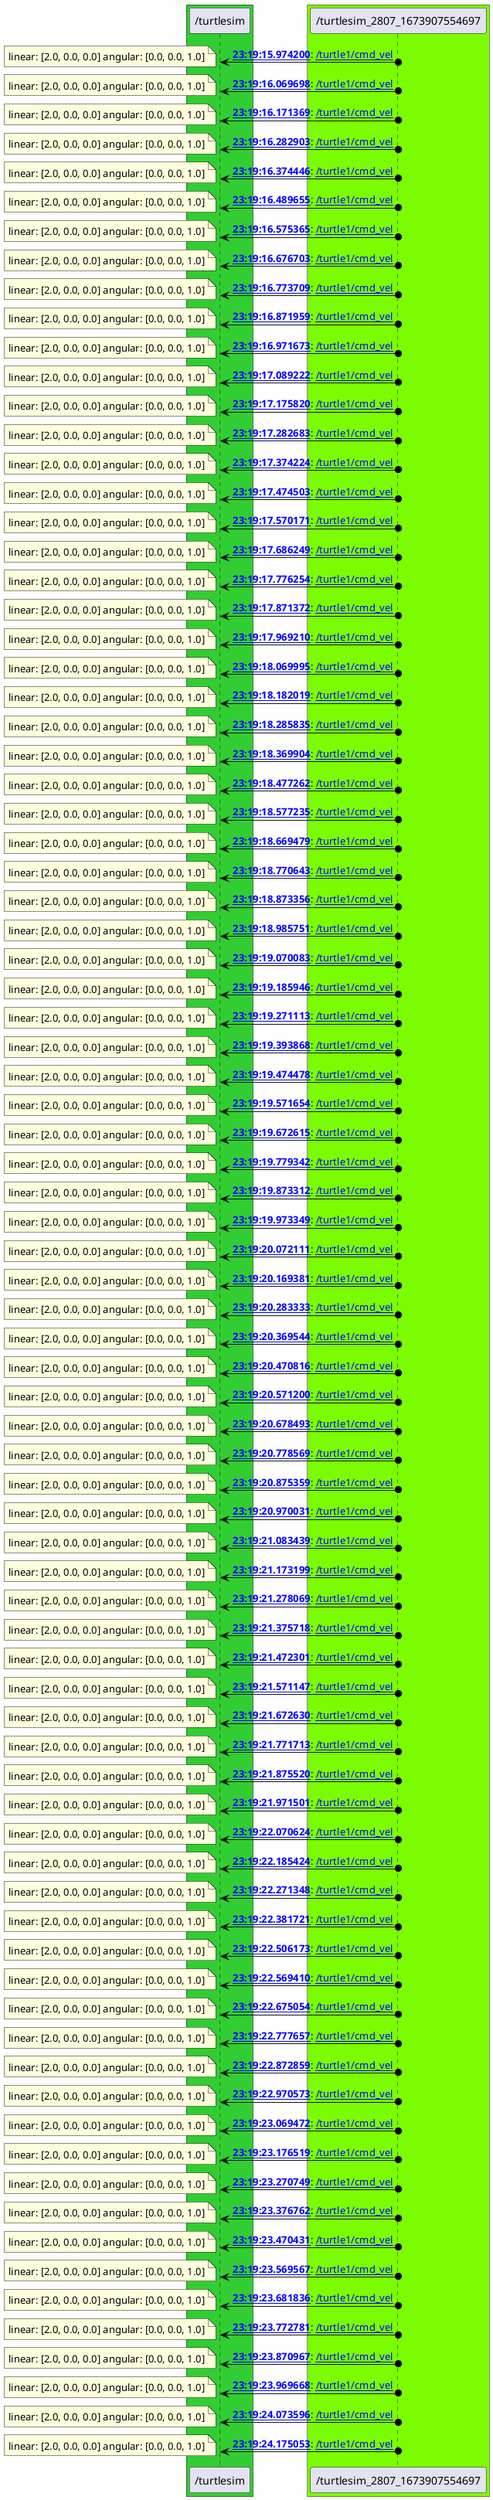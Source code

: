 @startuml

skinparam backgroundColor #FEFEFE

box #LimeGreen
    participant "/turtlesim" as _turtlesim [[_turtlesim.html]]
end box
box #LawnGreen
    participant "/turtlesim_2807_1673907554697" as _turtlesim_2807_1673907554697 [[_turtlesim_2807_1673907554697.html]]
end box

_turtlesim_2807_1673907554697 o-> _turtlesim : **[[../msgs/0000792_msg.html {message data} 23:19:15.974200]]**: [[../topics/_turtle1_cmd_vel.html {topic data} /turtle1/cmd_vel]]
note left
linear: [2.0, 0.0, 0.0] angular: [0.0, 0.0, 1.0]
end note
_turtlesim_2807_1673907554697 o-> _turtlesim : **[[../msgs/0000806_msg.html {message data} 23:19:16.069698]]**: [[../topics/_turtle1_cmd_vel.html {topic data} /turtle1/cmd_vel]]
note left
linear: [2.0, 0.0, 0.0] angular: [0.0, 0.0, 1.0]
end note
_turtlesim_2807_1673907554697 o-> _turtlesim : **[[../msgs/0000823_msg.html {message data} 23:19:16.171369]]**: [[../topics/_turtle1_cmd_vel.html {topic data} /turtle1/cmd_vel]]
note left
linear: [2.0, 0.0, 0.0] angular: [0.0, 0.0, 1.0]
end note
_turtlesim_2807_1673907554697 o-> _turtlesim : **[[../msgs/0000842_msg.html {message data} 23:19:16.282903]]**: [[../topics/_turtle1_cmd_vel.html {topic data} /turtle1/cmd_vel]]
note left
linear: [2.0, 0.0, 0.0] angular: [0.0, 0.0, 1.0]
end note
_turtlesim_2807_1673907554697 o-> _turtlesim : **[[../msgs/0000853_msg.html {message data} 23:19:16.374446]]**: [[../topics/_turtle1_cmd_vel.html {topic data} /turtle1/cmd_vel]]
note left
linear: [2.0, 0.0, 0.0] angular: [0.0, 0.0, 1.0]
end note
_turtlesim_2807_1673907554697 o-> _turtlesim : **[[../msgs/0000868_msg.html {message data} 23:19:16.489655]]**: [[../topics/_turtle1_cmd_vel.html {topic data} /turtle1/cmd_vel]]
note left
linear: [2.0, 0.0, 0.0] angular: [0.0, 0.0, 1.0]
end note
_turtlesim_2807_1673907554697 o-> _turtlesim : **[[../msgs/0000886_msg.html {message data} 23:19:16.575365]]**: [[../topics/_turtle1_cmd_vel.html {topic data} /turtle1/cmd_vel]]
note left
linear: [2.0, 0.0, 0.0] angular: [0.0, 0.0, 1.0]
end note
_turtlesim_2807_1673907554697 o-> _turtlesim : **[[../msgs/0000896_msg.html {message data} 23:19:16.676703]]**: [[../topics/_turtle1_cmd_vel.html {topic data} /turtle1/cmd_vel]]
note left
linear: [2.0, 0.0, 0.0] angular: [0.0, 0.0, 1.0]
end note
_turtlesim_2807_1673907554697 o-> _turtlesim : **[[../msgs/0000912_msg.html {message data} 23:19:16.773709]]**: [[../topics/_turtle1_cmd_vel.html {topic data} /turtle1/cmd_vel]]
note left
linear: [2.0, 0.0, 0.0] angular: [0.0, 0.0, 1.0]
end note
_turtlesim_2807_1673907554697 o-> _turtlesim : **[[../msgs/0000929_msg.html {message data} 23:19:16.871959]]**: [[../topics/_turtle1_cmd_vel.html {topic data} /turtle1/cmd_vel]]
note left
linear: [2.0, 0.0, 0.0] angular: [0.0, 0.0, 1.0]
end note
_turtlesim_2807_1673907554697 o-> _turtlesim : **[[../msgs/0000945_msg.html {message data} 23:19:16.971673]]**: [[../topics/_turtle1_cmd_vel.html {topic data} /turtle1/cmd_vel]]
note left
linear: [2.0, 0.0, 0.0] angular: [0.0, 0.0, 1.0]
end note
_turtlesim_2807_1673907554697 o-> _turtlesim : **[[../msgs/0000963_msg.html {message data} 23:19:17.089222]]**: [[../topics/_turtle1_cmd_vel.html {topic data} /turtle1/cmd_vel]]
note left
linear: [2.0, 0.0, 0.0] angular: [0.0, 0.0, 1.0]
end note
_turtlesim_2807_1673907554697 o-> _turtlesim : **[[../msgs/0000978_msg.html {message data} 23:19:17.175820]]**: [[../topics/_turtle1_cmd_vel.html {topic data} /turtle1/cmd_vel]]
note left
linear: [2.0, 0.0, 0.0] angular: [0.0, 0.0, 1.0]
end note
_turtlesim_2807_1673907554697 o-> _turtlesim : **[[../msgs/0000992_msg.html {message data} 23:19:17.282683]]**: [[../topics/_turtle1_cmd_vel.html {topic data} /turtle1/cmd_vel]]
note left
linear: [2.0, 0.0, 0.0] angular: [0.0, 0.0, 1.0]
end note
_turtlesim_2807_1673907554697 o-> _turtlesim : **[[../msgs/0001009_msg.html {message data} 23:19:17.374224]]**: [[../topics/_turtle1_cmd_vel.html {topic data} /turtle1/cmd_vel]]
note left
linear: [2.0, 0.0, 0.0] angular: [0.0, 0.0, 1.0]
end note
_turtlesim_2807_1673907554697 o-> _turtlesim : **[[../msgs/0001026_msg.html {message data} 23:19:17.474503]]**: [[../topics/_turtle1_cmd_vel.html {topic data} /turtle1/cmd_vel]]
note left
linear: [2.0, 0.0, 0.0] angular: [0.0, 0.0, 1.0]
end note
_turtlesim_2807_1673907554697 o-> _turtlesim : **[[../msgs/0001039_msg.html {message data} 23:19:17.570171]]**: [[../topics/_turtle1_cmd_vel.html {topic data} /turtle1/cmd_vel]]
note left
linear: [2.0, 0.0, 0.0] angular: [0.0, 0.0, 1.0]
end note
_turtlesim_2807_1673907554697 o-> _turtlesim : **[[../msgs/0001057_msg.html {message data} 23:19:17.686249]]**: [[../topics/_turtle1_cmd_vel.html {topic data} /turtle1/cmd_vel]]
note left
linear: [2.0, 0.0, 0.0] angular: [0.0, 0.0, 1.0]
end note
_turtlesim_2807_1673907554697 o-> _turtlesim : **[[../msgs/0001071_msg.html {message data} 23:19:17.776254]]**: [[../topics/_turtle1_cmd_vel.html {topic data} /turtle1/cmd_vel]]
note left
linear: [2.0, 0.0, 0.0] angular: [0.0, 0.0, 1.0]
end note
_turtlesim_2807_1673907554697 o-> _turtlesim : **[[../msgs/0001086_msg.html {message data} 23:19:17.871372]]**: [[../topics/_turtle1_cmd_vel.html {topic data} /turtle1/cmd_vel]]
note left
linear: [2.0, 0.0, 0.0] angular: [0.0, 0.0, 1.0]
end note
_turtlesim_2807_1673907554697 o-> _turtlesim : **[[../msgs/0001101_msg.html {message data} 23:19:17.969210]]**: [[../topics/_turtle1_cmd_vel.html {topic data} /turtle1/cmd_vel]]
note left
linear: [2.0, 0.0, 0.0] angular: [0.0, 0.0, 1.0]
end note
_turtlesim_2807_1673907554697 o-> _turtlesim : **[[../msgs/0001118_msg.html {message data} 23:19:18.069995]]**: [[../topics/_turtle1_cmd_vel.html {topic data} /turtle1/cmd_vel]]
note left
linear: [2.0, 0.0, 0.0] angular: [0.0, 0.0, 1.0]
end note
_turtlesim_2807_1673907554697 o-> _turtlesim : **[[../msgs/0001132_msg.html {message data} 23:19:18.182019]]**: [[../topics/_turtle1_cmd_vel.html {topic data} /turtle1/cmd_vel]]
note left
linear: [2.0, 0.0, 0.0] angular: [0.0, 0.0, 1.0]
end note
_turtlesim_2807_1673907554697 o-> _turtlesim : **[[../msgs/0001151_msg.html {message data} 23:19:18.285835]]**: [[../topics/_turtle1_cmd_vel.html {topic data} /turtle1/cmd_vel]]
note left
linear: [2.0, 0.0, 0.0] angular: [0.0, 0.0, 1.0]
end note
_turtlesim_2807_1673907554697 o-> _turtlesim : **[[../msgs/0001166_msg.html {message data} 23:19:18.369904]]**: [[../topics/_turtle1_cmd_vel.html {topic data} /turtle1/cmd_vel]]
note left
linear: [2.0, 0.0, 0.0] angular: [0.0, 0.0, 1.0]
end note
_turtlesim_2807_1673907554697 o-> _turtlesim : **[[../msgs/0001182_msg.html {message data} 23:19:18.477262]]**: [[../topics/_turtle1_cmd_vel.html {topic data} /turtle1/cmd_vel]]
note left
linear: [2.0, 0.0, 0.0] angular: [0.0, 0.0, 1.0]
end note
_turtlesim_2807_1673907554697 o-> _turtlesim : **[[../msgs/0001195_msg.html {message data} 23:19:18.577235]]**: [[../topics/_turtle1_cmd_vel.html {topic data} /turtle1/cmd_vel]]
note left
linear: [2.0, 0.0, 0.0] angular: [0.0, 0.0, 1.0]
end note
_turtlesim_2807_1673907554697 o-> _turtlesim : **[[../msgs/0001212_msg.html {message data} 23:19:18.669479]]**: [[../topics/_turtle1_cmd_vel.html {topic data} /turtle1/cmd_vel]]
note left
linear: [2.0, 0.0, 0.0] angular: [0.0, 0.0, 1.0]
end note
_turtlesim_2807_1673907554697 o-> _turtlesim : **[[../msgs/0001228_msg.html {message data} 23:19:18.770643]]**: [[../topics/_turtle1_cmd_vel.html {topic data} /turtle1/cmd_vel]]
note left
linear: [2.0, 0.0, 0.0] angular: [0.0, 0.0, 1.0]
end note
_turtlesim_2807_1673907554697 o-> _turtlesim : **[[../msgs/0001243_msg.html {message data} 23:19:18.873356]]**: [[../topics/_turtle1_cmd_vel.html {topic data} /turtle1/cmd_vel]]
note left
linear: [2.0, 0.0, 0.0] angular: [0.0, 0.0, 1.0]
end note
_turtlesim_2807_1673907554697 o-> _turtlesim : **[[../msgs/0001257_msg.html {message data} 23:19:18.985751]]**: [[../topics/_turtle1_cmd_vel.html {topic data} /turtle1/cmd_vel]]
note left
linear: [2.0, 0.0, 0.0] angular: [0.0, 0.0, 1.0]
end note
_turtlesim_2807_1673907554697 o-> _turtlesim : **[[../msgs/0001276_msg.html {message data} 23:19:19.070083]]**: [[../topics/_turtle1_cmd_vel.html {topic data} /turtle1/cmd_vel]]
note left
linear: [2.0, 0.0, 0.0] angular: [0.0, 0.0, 1.0]
end note
_turtlesim_2807_1673907554697 o-> _turtlesim : **[[../msgs/0001290_msg.html {message data} 23:19:19.185946]]**: [[../topics/_turtle1_cmd_vel.html {topic data} /turtle1/cmd_vel]]
note left
linear: [2.0, 0.0, 0.0] angular: [0.0, 0.0, 1.0]
end note
_turtlesim_2807_1673907554697 o-> _turtlesim : **[[../msgs/0001302_msg.html {message data} 23:19:19.271113]]**: [[../topics/_turtle1_cmd_vel.html {topic data} /turtle1/cmd_vel]]
note left
linear: [2.0, 0.0, 0.0] angular: [0.0, 0.0, 1.0]
end note
_turtlesim_2807_1673907554697 o-> _turtlesim : **[[../msgs/0001321_msg.html {message data} 23:19:19.393868]]**: [[../topics/_turtle1_cmd_vel.html {topic data} /turtle1/cmd_vel]]
note left
linear: [2.0, 0.0, 0.0] angular: [0.0, 0.0, 1.0]
end note
_turtlesim_2807_1673907554697 o-> _turtlesim : **[[../msgs/0001332_msg.html {message data} 23:19:19.474478]]**: [[../topics/_turtle1_cmd_vel.html {topic data} /turtle1/cmd_vel]]
note left
linear: [2.0, 0.0, 0.0] angular: [0.0, 0.0, 1.0]
end note
_turtlesim_2807_1673907554697 o-> _turtlesim : **[[../msgs/0001348_msg.html {message data} 23:19:19.571654]]**: [[../topics/_turtle1_cmd_vel.html {topic data} /turtle1/cmd_vel]]
note left
linear: [2.0, 0.0, 0.0] angular: [0.0, 0.0, 1.0]
end note
_turtlesim_2807_1673907554697 o-> _turtlesim : **[[../msgs/0001362_msg.html {message data} 23:19:19.672615]]**: [[../topics/_turtle1_cmd_vel.html {topic data} /turtle1/cmd_vel]]
note left
linear: [2.0, 0.0, 0.0] angular: [0.0, 0.0, 1.0]
end note
_turtlesim_2807_1673907554697 o-> _turtlesim : **[[../msgs/0001382_msg.html {message data} 23:19:19.779342]]**: [[../topics/_turtle1_cmd_vel.html {topic data} /turtle1/cmd_vel]]
note left
linear: [2.0, 0.0, 0.0] angular: [0.0, 0.0, 1.0]
end note
_turtlesim_2807_1673907554697 o-> _turtlesim : **[[../msgs/0001393_msg.html {message data} 23:19:19.873312]]**: [[../topics/_turtle1_cmd_vel.html {topic data} /turtle1/cmd_vel]]
note left
linear: [2.0, 0.0, 0.0] angular: [0.0, 0.0, 1.0]
end note
_turtlesim_2807_1673907554697 o-> _turtlesim : **[[../msgs/0001410_msg.html {message data} 23:19:19.973349]]**: [[../topics/_turtle1_cmd_vel.html {topic data} /turtle1/cmd_vel]]
note left
linear: [2.0, 0.0, 0.0] angular: [0.0, 0.0, 1.0]
end note
_turtlesim_2807_1673907554697 o-> _turtlesim : **[[../msgs/0001428_msg.html {message data} 23:19:20.072111]]**: [[../topics/_turtle1_cmd_vel.html {topic data} /turtle1/cmd_vel]]
note left
linear: [2.0, 0.0, 0.0] angular: [0.0, 0.0, 1.0]
end note
_turtlesim_2807_1673907554697 o-> _turtlesim : **[[../msgs/0001443_msg.html {message data} 23:19:20.169381]]**: [[../topics/_turtle1_cmd_vel.html {topic data} /turtle1/cmd_vel]]
note left
linear: [2.0, 0.0, 0.0] angular: [0.0, 0.0, 1.0]
end note
_turtlesim_2807_1673907554697 o-> _turtlesim : **[[../msgs/0001458_msg.html {message data} 23:19:20.283333]]**: [[../topics/_turtle1_cmd_vel.html {topic data} /turtle1/cmd_vel]]
note left
linear: [2.0, 0.0, 0.0] angular: [0.0, 0.0, 1.0]
end note
_turtlesim_2807_1673907554697 o-> _turtlesim : **[[../msgs/0001476_msg.html {message data} 23:19:20.369544]]**: [[../topics/_turtle1_cmd_vel.html {topic data} /turtle1/cmd_vel]]
note left
linear: [2.0, 0.0, 0.0] angular: [0.0, 0.0, 1.0]
end note
_turtlesim_2807_1673907554697 o-> _turtlesim : **[[../msgs/0001490_msg.html {message data} 23:19:20.470816]]**: [[../topics/_turtle1_cmd_vel.html {topic data} /turtle1/cmd_vel]]
note left
linear: [2.0, 0.0, 0.0] angular: [0.0, 0.0, 1.0]
end note
_turtlesim_2807_1673907554697 o-> _turtlesim : **[[../msgs/0001507_msg.html {message data} 23:19:20.571200]]**: [[../topics/_turtle1_cmd_vel.html {topic data} /turtle1/cmd_vel]]
note left
linear: [2.0, 0.0, 0.0] angular: [0.0, 0.0, 1.0]
end note
_turtlesim_2807_1673907554697 o-> _turtlesim : **[[../msgs/0001522_msg.html {message data} 23:19:20.678493]]**: [[../topics/_turtle1_cmd_vel.html {topic data} /turtle1/cmd_vel]]
note left
linear: [2.0, 0.0, 0.0] angular: [0.0, 0.0, 1.0]
end note
_turtlesim_2807_1673907554697 o-> _turtlesim : **[[../msgs/0001538_msg.html {message data} 23:19:20.778569]]**: [[../topics/_turtle1_cmd_vel.html {topic data} /turtle1/cmd_vel]]
note left
linear: [2.0, 0.0, 0.0] angular: [0.0, 0.0, 1.0]
end note
_turtlesim_2807_1673907554697 o-> _turtlesim : **[[../msgs/0001552_msg.html {message data} 23:19:20.875359]]**: [[../topics/_turtle1_cmd_vel.html {topic data} /turtle1/cmd_vel]]
note left
linear: [2.0, 0.0, 0.0] angular: [0.0, 0.0, 1.0]
end note
_turtlesim_2807_1673907554697 o-> _turtlesim : **[[../msgs/0001568_msg.html {message data} 23:19:20.970031]]**: [[../topics/_turtle1_cmd_vel.html {topic data} /turtle1/cmd_vel]]
note left
linear: [2.0, 0.0, 0.0] angular: [0.0, 0.0, 1.0]
end note
_turtlesim_2807_1673907554697 o-> _turtlesim : **[[../msgs/0001587_msg.html {message data} 23:19:21.083439]]**: [[../topics/_turtle1_cmd_vel.html {topic data} /turtle1/cmd_vel]]
note left
linear: [2.0, 0.0, 0.0] angular: [0.0, 0.0, 1.0]
end note
_turtlesim_2807_1673907554697 o-> _turtlesim : **[[../msgs/0001603_msg.html {message data} 23:19:21.173199]]**: [[../topics/_turtle1_cmd_vel.html {topic data} /turtle1/cmd_vel]]
note left
linear: [2.0, 0.0, 0.0] angular: [0.0, 0.0, 1.0]
end note
_turtlesim_2807_1673907554697 o-> _turtlesim : **[[../msgs/0001619_msg.html {message data} 23:19:21.278069]]**: [[../topics/_turtle1_cmd_vel.html {topic data} /turtle1/cmd_vel]]
note left
linear: [2.0, 0.0, 0.0] angular: [0.0, 0.0, 1.0]
end note
_turtlesim_2807_1673907554697 o-> _turtlesim : **[[../msgs/0001634_msg.html {message data} 23:19:21.375718]]**: [[../topics/_turtle1_cmd_vel.html {topic data} /turtle1/cmd_vel]]
note left
linear: [2.0, 0.0, 0.0] angular: [0.0, 0.0, 1.0]
end note
_turtlesim_2807_1673907554697 o-> _turtlesim : **[[../msgs/0001651_msg.html {message data} 23:19:21.472301]]**: [[../topics/_turtle1_cmd_vel.html {topic data} /turtle1/cmd_vel]]
note left
linear: [2.0, 0.0, 0.0] angular: [0.0, 0.0, 1.0]
end note
_turtlesim_2807_1673907554697 o-> _turtlesim : **[[../msgs/0001667_msg.html {message data} 23:19:21.571147]]**: [[../topics/_turtle1_cmd_vel.html {topic data} /turtle1/cmd_vel]]
note left
linear: [2.0, 0.0, 0.0] angular: [0.0, 0.0, 1.0]
end note
_turtlesim_2807_1673907554697 o-> _turtlesim : **[[../msgs/0001682_msg.html {message data} 23:19:21.672630]]**: [[../topics/_turtle1_cmd_vel.html {topic data} /turtle1/cmd_vel]]
note left
linear: [2.0, 0.0, 0.0] angular: [0.0, 0.0, 1.0]
end note
_turtlesim_2807_1673907554697 o-> _turtlesim : **[[../msgs/0001696_msg.html {message data} 23:19:21.771713]]**: [[../topics/_turtle1_cmd_vel.html {topic data} /turtle1/cmd_vel]]
note left
linear: [2.0, 0.0, 0.0] angular: [0.0, 0.0, 1.0]
end note
_turtlesim_2807_1673907554697 o-> _turtlesim : **[[../msgs/0001710_msg.html {message data} 23:19:21.875520]]**: [[../topics/_turtle1_cmd_vel.html {topic data} /turtle1/cmd_vel]]
note left
linear: [2.0, 0.0, 0.0] angular: [0.0, 0.0, 1.0]
end note
_turtlesim_2807_1673907554697 o-> _turtlesim : **[[../msgs/0001730_msg.html {message data} 23:19:21.971501]]**: [[../topics/_turtle1_cmd_vel.html {topic data} /turtle1/cmd_vel]]
note left
linear: [2.0, 0.0, 0.0] angular: [0.0, 0.0, 1.0]
end note
_turtlesim_2807_1673907554697 o-> _turtlesim : **[[../msgs/0001746_msg.html {message data} 23:19:22.070624]]**: [[../topics/_turtle1_cmd_vel.html {topic data} /turtle1/cmd_vel]]
note left
linear: [2.0, 0.0, 0.0] angular: [0.0, 0.0, 1.0]
end note
_turtlesim_2807_1673907554697 o-> _turtlesim : **[[../msgs/0001763_msg.html {message data} 23:19:22.185424]]**: [[../topics/_turtle1_cmd_vel.html {topic data} /turtle1/cmd_vel]]
note left
linear: [2.0, 0.0, 0.0] angular: [0.0, 0.0, 1.0]
end note
_turtlesim_2807_1673907554697 o-> _turtlesim : **[[../msgs/0001775_msg.html {message data} 23:19:22.271348]]**: [[../topics/_turtle1_cmd_vel.html {topic data} /turtle1/cmd_vel]]
note left
linear: [2.0, 0.0, 0.0] angular: [0.0, 0.0, 1.0]
end note
_turtlesim_2807_1673907554697 o-> _turtlesim : **[[../msgs/0001791_msg.html {message data} 23:19:22.381721]]**: [[../topics/_turtle1_cmd_vel.html {topic data} /turtle1/cmd_vel]]
note left
linear: [2.0, 0.0, 0.0] angular: [0.0, 0.0, 1.0]
end note
_turtlesim_2807_1673907554697 o-> _turtlesim : **[[../msgs/0001810_msg.html {message data} 23:19:22.506173]]**: [[../topics/_turtle1_cmd_vel.html {topic data} /turtle1/cmd_vel]]
note left
linear: [2.0, 0.0, 0.0] angular: [0.0, 0.0, 1.0]
end note
_turtlesim_2807_1673907554697 o-> _turtlesim : **[[../msgs/0001821_msg.html {message data} 23:19:22.569410]]**: [[../topics/_turtle1_cmd_vel.html {topic data} /turtle1/cmd_vel]]
note left
linear: [2.0, 0.0, 0.0] angular: [0.0, 0.0, 1.0]
end note
_turtlesim_2807_1673907554697 o-> _turtlesim : **[[../msgs/0001838_msg.html {message data} 23:19:22.675054]]**: [[../topics/_turtle1_cmd_vel.html {topic data} /turtle1/cmd_vel]]
note left
linear: [2.0, 0.0, 0.0] angular: [0.0, 0.0, 1.0]
end note
_turtlesim_2807_1673907554697 o-> _turtlesim : **[[../msgs/0001853_msg.html {message data} 23:19:22.777657]]**: [[../topics/_turtle1_cmd_vel.html {topic data} /turtle1/cmd_vel]]
note left
linear: [2.0, 0.0, 0.0] angular: [0.0, 0.0, 1.0]
end note
_turtlesim_2807_1673907554697 o-> _turtlesim : **[[../msgs/0001866_msg.html {message data} 23:19:22.872859]]**: [[../topics/_turtle1_cmd_vel.html {topic data} /turtle1/cmd_vel]]
note left
linear: [2.0, 0.0, 0.0] angular: [0.0, 0.0, 1.0]
end note
_turtlesim_2807_1673907554697 o-> _turtlesim : **[[../msgs/0001881_msg.html {message data} 23:19:22.970573]]**: [[../topics/_turtle1_cmd_vel.html {topic data} /turtle1/cmd_vel]]
note left
linear: [2.0, 0.0, 0.0] angular: [0.0, 0.0, 1.0]
end note
_turtlesim_2807_1673907554697 o-> _turtlesim : **[[../msgs/0001898_msg.html {message data} 23:19:23.069472]]**: [[../topics/_turtle1_cmd_vel.html {topic data} /turtle1/cmd_vel]]
note left
linear: [2.0, 0.0, 0.0] angular: [0.0, 0.0, 1.0]
end note
_turtlesim_2807_1673907554697 o-> _turtlesim : **[[../msgs/0001915_msg.html {message data} 23:19:23.176519]]**: [[../topics/_turtle1_cmd_vel.html {topic data} /turtle1/cmd_vel]]
note left
linear: [2.0, 0.0, 0.0] angular: [0.0, 0.0, 1.0]
end note
_turtlesim_2807_1673907554697 o-> _turtlesim : **[[../msgs/0001932_msg.html {message data} 23:19:23.270749]]**: [[../topics/_turtle1_cmd_vel.html {topic data} /turtle1/cmd_vel]]
note left
linear: [2.0, 0.0, 0.0] angular: [0.0, 0.0, 1.0]
end note
_turtlesim_2807_1673907554697 o-> _turtlesim : **[[../msgs/0001947_msg.html {message data} 23:19:23.376762]]**: [[../topics/_turtle1_cmd_vel.html {topic data} /turtle1/cmd_vel]]
note left
linear: [2.0, 0.0, 0.0] angular: [0.0, 0.0, 1.0]
end note
_turtlesim_2807_1673907554697 o-> _turtlesim : **[[../msgs/0001963_msg.html {message data} 23:19:23.470431]]**: [[../topics/_turtle1_cmd_vel.html {topic data} /turtle1/cmd_vel]]
note left
linear: [2.0, 0.0, 0.0] angular: [0.0, 0.0, 1.0]
end note
_turtlesim_2807_1673907554697 o-> _turtlesim : **[[../msgs/0001981_msg.html {message data} 23:19:23.569567]]**: [[../topics/_turtle1_cmd_vel.html {topic data} /turtle1/cmd_vel]]
note left
linear: [2.0, 0.0, 0.0] angular: [0.0, 0.0, 1.0]
end note
_turtlesim_2807_1673907554697 o-> _turtlesim : **[[../msgs/0001995_msg.html {message data} 23:19:23.681836]]**: [[../topics/_turtle1_cmd_vel.html {topic data} /turtle1/cmd_vel]]
note left
linear: [2.0, 0.0, 0.0] angular: [0.0, 0.0, 1.0]
end note
_turtlesim_2807_1673907554697 o-> _turtlesim : **[[../msgs/0002011_msg.html {message data} 23:19:23.772781]]**: [[../topics/_turtle1_cmd_vel.html {topic data} /turtle1/cmd_vel]]
note left
linear: [2.0, 0.0, 0.0] angular: [0.0, 0.0, 1.0]
end note
_turtlesim_2807_1673907554697 o-> _turtlesim : **[[../msgs/0002027_msg.html {message data} 23:19:23.870967]]**: [[../topics/_turtle1_cmd_vel.html {topic data} /turtle1/cmd_vel]]
note left
linear: [2.0, 0.0, 0.0] angular: [0.0, 0.0, 1.0]
end note
_turtlesim_2807_1673907554697 o-> _turtlesim : **[[../msgs/0002042_msg.html {message data} 23:19:23.969668]]**: [[../topics/_turtle1_cmd_vel.html {topic data} /turtle1/cmd_vel]]
note left
linear: [2.0, 0.0, 0.0] angular: [0.0, 0.0, 1.0]
end note
_turtlesim_2807_1673907554697 o-> _turtlesim : **[[../msgs/0002059_msg.html {message data} 23:19:24.073596]]**: [[../topics/_turtle1_cmd_vel.html {topic data} /turtle1/cmd_vel]]
note left
linear: [2.0, 0.0, 0.0] angular: [0.0, 0.0, 1.0]
end note
_turtlesim_2807_1673907554697 o-> _turtlesim : **[[../msgs/0002078_msg.html {message data} 23:19:24.175053]]**: [[../topics/_turtle1_cmd_vel.html {topic data} /turtle1/cmd_vel]]
note left
linear: [2.0, 0.0, 0.0] angular: [0.0, 0.0, 1.0]
end note

@enduml
